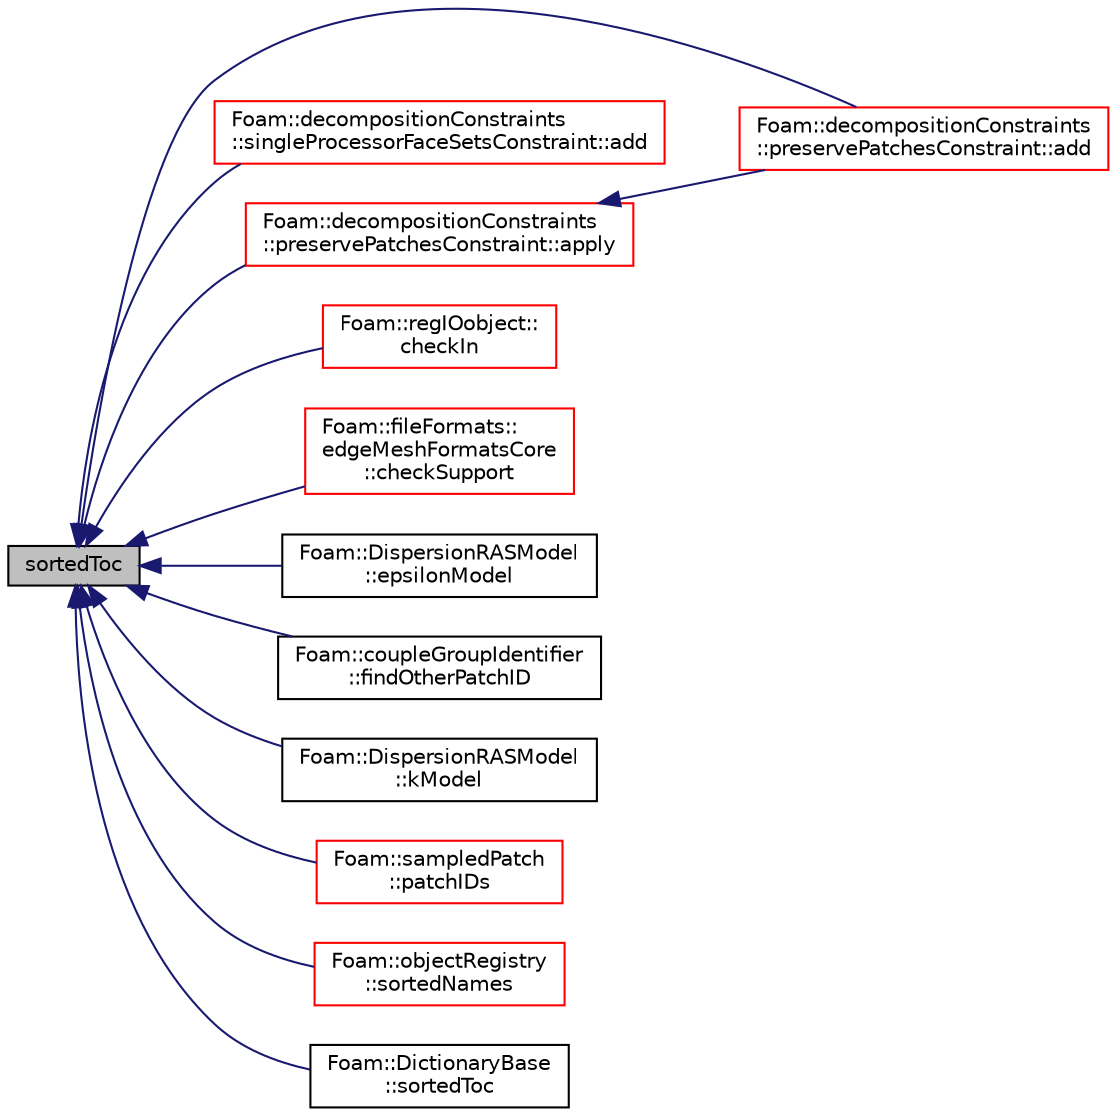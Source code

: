 digraph "sortedToc"
{
  bgcolor="transparent";
  edge [fontname="Helvetica",fontsize="10",labelfontname="Helvetica",labelfontsize="10"];
  node [fontname="Helvetica",fontsize="10",shape=record];
  rankdir="LR";
  Node1 [label="sortedToc",height=0.2,width=0.4,color="black", fillcolor="grey75", style="filled", fontcolor="black"];
  Node1 -> Node2 [dir="back",color="midnightblue",fontsize="10",style="solid",fontname="Helvetica"];
  Node2 [label="Foam::decompositionConstraints\l::preservePatchesConstraint::add",height=0.2,width=0.4,color="red",URL="$a01996.html#a1c674f5008f6f337a4ac47f4640f9deb",tooltip="Add my constraints to list of constraints. "];
  Node1 -> Node3 [dir="back",color="midnightblue",fontsize="10",style="solid",fontname="Helvetica"];
  Node3 [label="Foam::decompositionConstraints\l::singleProcessorFaceSetsConstraint::add",height=0.2,width=0.4,color="red",URL="$a02396.html#a1c674f5008f6f337a4ac47f4640f9deb",tooltip="Add my constraints to list of constraints. "];
  Node1 -> Node4 [dir="back",color="midnightblue",fontsize="10",style="solid",fontname="Helvetica"];
  Node4 [label="Foam::decompositionConstraints\l::preservePatchesConstraint::apply",height=0.2,width=0.4,color="red",URL="$a01996.html#a1e8a14d422f43fe0ab48812e8ddee931",tooltip="Apply any additional post-decomposition constraints. "];
  Node4 -> Node2 [dir="back",color="midnightblue",fontsize="10",style="solid",fontname="Helvetica"];
  Node1 -> Node5 [dir="back",color="midnightblue",fontsize="10",style="solid",fontname="Helvetica"];
  Node5 [label="Foam::regIOobject::\lcheckIn",height=0.2,width=0.4,color="red",URL="$a02200.html#af9e300b410088279d671077efe9751f8",tooltip="Add object to registry. "];
  Node1 -> Node6 [dir="back",color="midnightblue",fontsize="10",style="solid",fontname="Helvetica"];
  Node6 [label="Foam::fileFormats::\ledgeMeshFormatsCore\l::checkSupport",height=0.2,width=0.4,color="red",URL="$a00623.html#adc9c27fa793257f88a57c1a24e3a7dfd"];
  Node1 -> Node7 [dir="back",color="midnightblue",fontsize="10",style="solid",fontname="Helvetica"];
  Node7 [label="Foam::DispersionRASModel\l::epsilonModel",height=0.2,width=0.4,color="black",URL="$a00549.html#a566f5bfa1c607e2cd3af43281420f51b",tooltip="Return the epsilon field from the turbulence model. "];
  Node1 -> Node8 [dir="back",color="midnightblue",fontsize="10",style="solid",fontname="Helvetica"];
  Node8 [label="Foam::coupleGroupIdentifier\l::findOtherPatchID",height=0.2,width=0.4,color="black",URL="$a00421.html#a6fdc498df90f9d5a54e8cca4d1cd1b51",tooltip="Find other patch and region. Returns index of patch and sets. "];
  Node1 -> Node9 [dir="back",color="midnightblue",fontsize="10",style="solid",fontname="Helvetica"];
  Node9 [label="Foam::DispersionRASModel\l::kModel",height=0.2,width=0.4,color="black",URL="$a00549.html#a8ffa05013ec3efd8213da8ba436ae3aa",tooltip="Return the k field from the turbulence model. "];
  Node1 -> Node10 [dir="back",color="midnightblue",fontsize="10",style="solid",fontname="Helvetica"];
  Node10 [label="Foam::sampledPatch\l::patchIDs",height=0.2,width=0.4,color="red",URL="$a02297.html#a3e2aaafbab0a9056d217c22f08933180"];
  Node1 -> Node11 [dir="back",color="midnightblue",fontsize="10",style="solid",fontname="Helvetica"];
  Node11 [label="Foam::objectRegistry\l::sortedNames",height=0.2,width=0.4,color="red",URL="$a01729.html#a1ec03641fa2e14424c78fad063e84d6d",tooltip="Return the sorted list of names of the IOobjects. "];
  Node1 -> Node12 [dir="back",color="midnightblue",fontsize="10",style="solid",fontname="Helvetica"];
  Node12 [label="Foam::DictionaryBase\l::sortedToc",height=0.2,width=0.4,color="black",URL="$a00527.html#a3d282aa473a784155c185005c7878ca8",tooltip="Return the table of contents as a sorted list. "];
}
